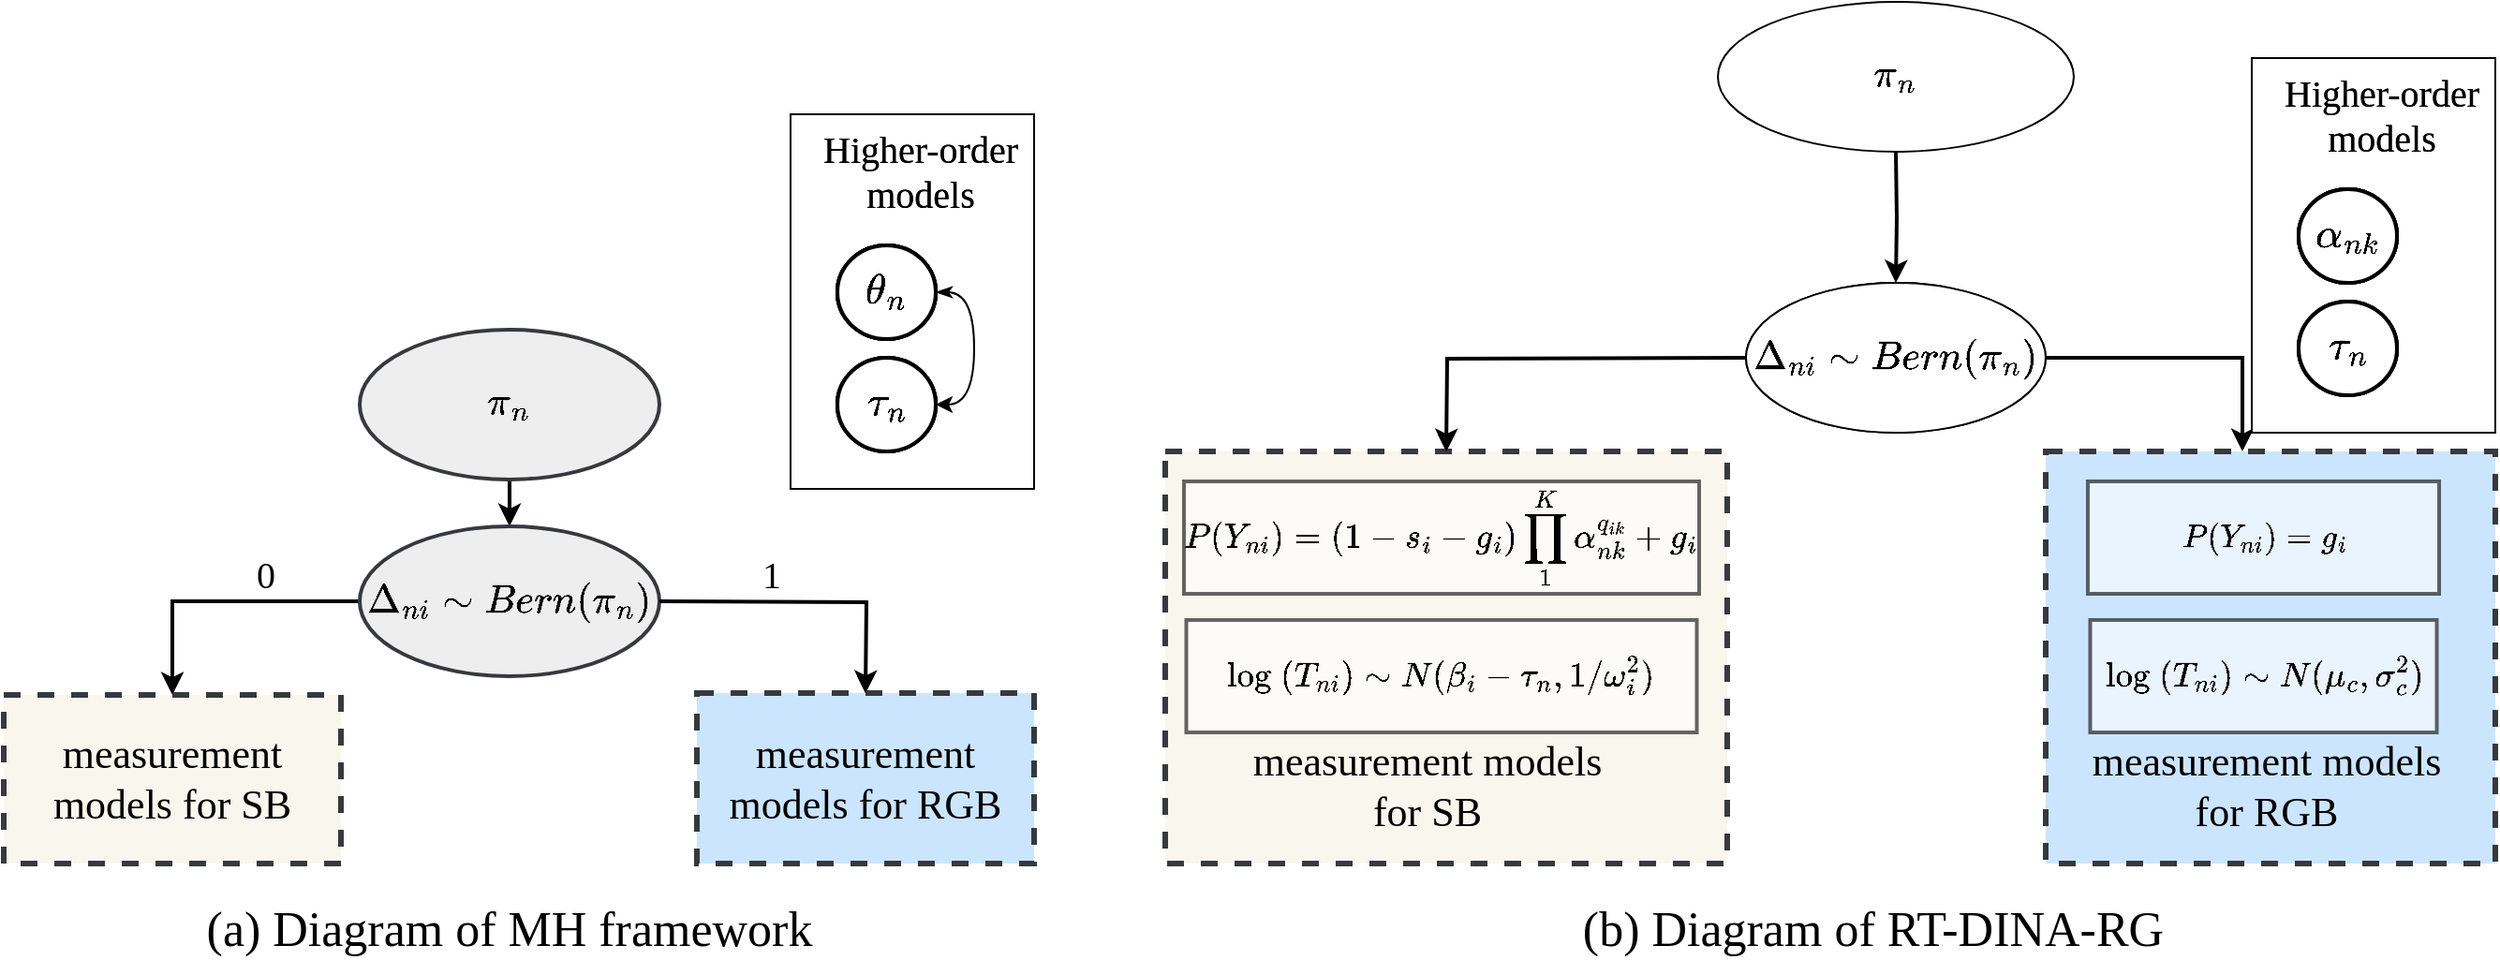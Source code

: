 <mxfile version="21.6.6" type="github" pages="2">
  <diagram name="框架" id="OGnDkvJL42xPrGmm1Utj">
    <mxGraphModel dx="2603" dy="1591" grid="1" gridSize="10" guides="1" tooltips="1" connect="1" arrows="1" fold="1" page="1" pageScale="1" pageWidth="1169" pageHeight="827" math="1" shadow="0">
      <root>
        <mxCell id="0" />
        <mxCell id="1" parent="0" />
        <mxCell id="4bTtFAIyzNLOjN1qWeBd-1" value="" style="rounded=0;whiteSpace=wrap;html=1;" parent="1" vertex="1">
          <mxGeometry x="310" y="40" width="130" height="200" as="geometry" />
        </mxCell>
        <mxCell id="4bTtFAIyzNLOjN1qWeBd-2" value="" style="edgeStyle=orthogonalEdgeStyle;rounded=0;orthogonalLoop=1;jettySize=auto;html=1;strokeWidth=2;" parent="1" source="4bTtFAIyzNLOjN1qWeBd-3" target="4bTtFAIyzNLOjN1qWeBd-6" edge="1">
          <mxGeometry relative="1" as="geometry" />
        </mxCell>
        <mxCell id="4bTtFAIyzNLOjN1qWeBd-3" value="$$\pi_n$$" style="ellipse;whiteSpace=wrap;html=1;fillColor=#eeeeee;strokeColor=#36393d;fontSize=18;strokeWidth=2;" parent="1" vertex="1">
          <mxGeometry x="80" y="155" width="160" height="80" as="geometry" />
        </mxCell>
        <mxCell id="4bTtFAIyzNLOjN1qWeBd-4" style="edgeStyle=orthogonalEdgeStyle;rounded=0;orthogonalLoop=1;jettySize=auto;html=1;strokeWidth=2;" parent="1" source="4bTtFAIyzNLOjN1qWeBd-6" target="4bTtFAIyzNLOjN1qWeBd-7" edge="1">
          <mxGeometry relative="1" as="geometry">
            <mxPoint x="-40" y="420" as="targetPoint" />
          </mxGeometry>
        </mxCell>
        <mxCell id="4bTtFAIyzNLOjN1qWeBd-5" style="edgeStyle=orthogonalEdgeStyle;rounded=0;orthogonalLoop=1;jettySize=auto;html=1;" parent="1" source="4bTtFAIyzNLOjN1qWeBd-6" target="4bTtFAIyzNLOjN1qWeBd-8" edge="1">
          <mxGeometry relative="1" as="geometry" />
        </mxCell>
        <mxCell id="4bTtFAIyzNLOjN1qWeBd-6" value="$$ \Delta_{ni} \sim&amp;nbsp; Bern(\pi_{n})$$" style="ellipse;whiteSpace=wrap;html=1;fillColor=#eeeeee;strokeColor=#36393d;fontSize=18;strokeWidth=2;" parent="1" vertex="1">
          <mxGeometry x="80" y="260" width="160" height="80" as="geometry" />
        </mxCell>
        <mxCell id="4bTtFAIyzNLOjN1qWeBd-7" value="&lt;font style=&quot;font-size: 22px;&quot;&gt;measurement models for SB&lt;/font&gt;" style="rounded=0;whiteSpace=wrap;html=1;dashed=1;strokeWidth=3;fillColor=#f9f7ed;strokeColor=#36393d;fontSize=12;fontFamily=Times New Roman;" parent="1" vertex="1">
          <mxGeometry x="-110" y="350" width="180" height="90" as="geometry" />
        </mxCell>
        <mxCell id="4bTtFAIyzNLOjN1qWeBd-8" value="&lt;font style=&quot;font-size: 22px;&quot; face=&quot;Times New Roman&quot;&gt;measurement models for RGB&lt;/font&gt;" style="rounded=0;whiteSpace=wrap;html=1;dashed=1;strokeWidth=3;fillColor=#cce5ff;strokeColor=#36393d;align=center;" parent="1" vertex="1">
          <mxGeometry x="260" y="349" width="180" height="91" as="geometry" />
        </mxCell>
        <mxCell id="4bTtFAIyzNLOjN1qWeBd-9" value="0" style="text;html=1;strokeColor=none;fillColor=none;align=center;verticalAlign=middle;whiteSpace=wrap;rounded=0;fontSize=20;fontFamily=Times New Roman;" parent="1" vertex="1">
          <mxGeometry y="270" width="60" height="30" as="geometry" />
        </mxCell>
        <mxCell id="4bTtFAIyzNLOjN1qWeBd-10" value="1" style="text;html=1;strokeColor=none;fillColor=none;align=center;verticalAlign=middle;whiteSpace=wrap;rounded=0;fontSize=20;fontFamily=Times New Roman;" parent="1" vertex="1">
          <mxGeometry x="270" y="270" width="60" height="30" as="geometry" />
        </mxCell>
        <mxCell id="4bTtFAIyzNLOjN1qWeBd-12" value="$$\tau_n$$" style="ellipse;whiteSpace=wrap;html=1;fontSize=15;strokeWidth=2;" parent="1" vertex="1">
          <mxGeometry x="335" y="170" width="52.5" height="50" as="geometry" />
        </mxCell>
        <mxCell id="4bTtFAIyzNLOjN1qWeBd-13" style="edgeStyle=orthogonalEdgeStyle;rounded=0;orthogonalLoop=1;jettySize=auto;html=1;entryX=1;entryY=0.5;entryDx=0;entryDy=0;curved=1;startArrow=classicThin;startFill=1;strokeWidth=1;" parent="1" source="4bTtFAIyzNLOjN1qWeBd-15" target="4bTtFAIyzNLOjN1qWeBd-12" edge="1">
          <mxGeometry relative="1" as="geometry">
            <Array as="points">
              <mxPoint x="408" y="135" />
              <mxPoint x="408" y="195" />
            </Array>
          </mxGeometry>
        </mxCell>
        <mxCell id="4bTtFAIyzNLOjN1qWeBd-15" value="$$\theta_n$$" style="ellipse;whiteSpace=wrap;html=1;fontSize=15;strokeWidth=2;" parent="1" vertex="1">
          <mxGeometry x="335" y="110" width="52.5" height="50" as="geometry" />
        </mxCell>
        <mxCell id="4bTtFAIyzNLOjN1qWeBd-16" style="edgeStyle=orthogonalEdgeStyle;rounded=0;orthogonalLoop=1;jettySize=auto;html=1;strokeWidth=2;" parent="1" edge="1">
          <mxGeometry relative="1" as="geometry">
            <mxPoint x="240" y="300" as="sourcePoint" />
            <mxPoint x="350" y="349" as="targetPoint" />
          </mxGeometry>
        </mxCell>
        <mxCell id="4bTtFAIyzNLOjN1qWeBd-17" value="Higher-order models" style="text;html=1;strokeColor=none;fillColor=none;align=center;verticalAlign=middle;whiteSpace=wrap;rounded=0;fontFamily=Times New Roman;fontSize=20;" parent="1" vertex="1">
          <mxGeometry x="322.5" y="50" width="112.5" height="40" as="geometry" />
        </mxCell>
        <mxCell id="4bTtFAIyzNLOjN1qWeBd-19" value="(a) Diagram of MH framework" style="text;html=1;strokeColor=none;fillColor=none;align=center;verticalAlign=middle;whiteSpace=wrap;rounded=0;fontSize=26;fontFamily=Times New Roman;" parent="1" vertex="1">
          <mxGeometry x="-55" y="460" width="430" height="30" as="geometry" />
        </mxCell>
        <mxCell id="4bTtFAIyzNLOjN1qWeBd-40" value="Higher-order models" style="text;html=1;strokeColor=none;fillColor=none;align=center;verticalAlign=middle;whiteSpace=wrap;rounded=0;fontFamily=Times New Roman;fontSize=20;" parent="1" vertex="1">
          <mxGeometry x="322.5" y="50" width="112.5" height="40" as="geometry" />
        </mxCell>
        <mxCell id="4bTtFAIyzNLOjN1qWeBd-41" value="$$\theta_n$$" style="ellipse;whiteSpace=wrap;html=1;fontSize=15;strokeWidth=2;" parent="1" vertex="1">
          <mxGeometry x="335" y="110" width="52.5" height="50" as="geometry" />
        </mxCell>
        <mxCell id="wr6JhgBUx0dCMDGglfl2-3" value="$$\theta_n$$" style="ellipse;whiteSpace=wrap;html=1;fontSize=15;strokeWidth=2;" parent="1" vertex="1">
          <mxGeometry x="335" y="110" width="52.5" height="50" as="geometry" />
        </mxCell>
        <mxCell id="wr6JhgBUx0dCMDGglfl2-4" value="$$\tau_n$$" style="ellipse;whiteSpace=wrap;html=1;fontSize=15;strokeWidth=2;" parent="1" vertex="1">
          <mxGeometry x="335" y="170" width="52.5" height="50" as="geometry" />
        </mxCell>
        <mxCell id="wr6JhgBUx0dCMDGglfl2-5" value="$$\theta_n$$" style="ellipse;whiteSpace=wrap;html=1;fontSize=15;strokeWidth=2;" parent="1" vertex="1">
          <mxGeometry x="335" y="110" width="52.5" height="50" as="geometry" />
        </mxCell>
        <mxCell id="wr6JhgBUx0dCMDGglfl2-6" value="$$\tau_n$$" style="ellipse;whiteSpace=wrap;html=1;fontSize=15;strokeWidth=2;" parent="1" vertex="1">
          <mxGeometry x="335" y="170" width="52.5" height="50" as="geometry" />
        </mxCell>
        <mxCell id="wr6JhgBUx0dCMDGglfl2-7" value="$$\theta_n$$" style="ellipse;whiteSpace=wrap;html=1;fontSize=19;strokeWidth=2;" parent="1" vertex="1">
          <mxGeometry x="335" y="110" width="52.5" height="50" as="geometry" />
        </mxCell>
        <mxCell id="wr6JhgBUx0dCMDGglfl2-8" value="$$\tau_n$$" style="ellipse;whiteSpace=wrap;html=1;fontSize=19;strokeWidth=2;" parent="1" vertex="1">
          <mxGeometry x="335" y="170" width="52.5" height="50" as="geometry" />
        </mxCell>
        <mxCell id="WP_JJCIQm6tYKDnGJjak-1" value="" style="edgeStyle=orthogonalEdgeStyle;rounded=0;orthogonalLoop=1;jettySize=auto;html=1;strokeWidth=2;" edge="1" parent="1" target="WP_JJCIQm6tYKDnGJjak-4">
          <mxGeometry relative="1" as="geometry">
            <mxPoint x="900" y="60" as="sourcePoint" />
          </mxGeometry>
        </mxCell>
        <mxCell id="WP_JJCIQm6tYKDnGJjak-2" style="edgeStyle=orthogonalEdgeStyle;rounded=0;orthogonalLoop=1;jettySize=auto;html=1;" edge="1" parent="1" source="WP_JJCIQm6tYKDnGJjak-4" target="WP_JJCIQm6tYKDnGJjak-5">
          <mxGeometry relative="1" as="geometry">
            <mxPoint x="700" y="290" as="targetPoint" />
          </mxGeometry>
        </mxCell>
        <mxCell id="WP_JJCIQm6tYKDnGJjak-3" style="edgeStyle=orthogonalEdgeStyle;rounded=0;orthogonalLoop=1;jettySize=auto;html=1;strokeWidth=2;" edge="1" parent="1" source="WP_JJCIQm6tYKDnGJjak-4" target="WP_JJCIQm6tYKDnGJjak-9">
          <mxGeometry relative="1" as="geometry">
            <Array as="points">
              <mxPoint x="1085" y="170" />
            </Array>
          </mxGeometry>
        </mxCell>
        <mxCell id="WP_JJCIQm6tYKDnGJjak-4" value="$$ \Delta_{ni} \sim&amp;nbsp; Bern(\pi_{ni})$$" style="ellipse;whiteSpace=wrap;html=1;fontSize=15;" vertex="1" parent="1">
          <mxGeometry x="820" y="130" width="160" height="80" as="geometry" />
        </mxCell>
        <mxCell id="WP_JJCIQm6tYKDnGJjak-5" value="" style="rounded=0;whiteSpace=wrap;html=1;dashed=1;strokeWidth=3;fillColor=#f9f7ed;strokeColor=#36393d;" vertex="1" parent="1">
          <mxGeometry x="510" y="220" width="300" height="220" as="geometry" />
        </mxCell>
        <mxCell id="WP_JJCIQm6tYKDnGJjak-6" value="&lt;div style=&quot;border-color: var(--border-color); font-size: 18px;&quot;&gt;$$P(Y_{ni} ) = (1-s_i-g_i) \prod_1^K \alpha_{nk}^{q_{ik}} +g_i$$&lt;/div&gt;" style="rounded=0;whiteSpace=wrap;html=1;fontFamily=Times New Roman;fontSize=18;strokeWidth=2;opacity=60;" vertex="1" parent="1">
          <mxGeometry x="520" y="236" width="275" height="60" as="geometry" />
        </mxCell>
        <mxCell id="WP_JJCIQm6tYKDnGJjak-7" value="$$\text{log&lt;br&gt;}(T_{ni}) \sim N(\beta_i - \tau_n, 1/\omega_i^2)$$" style="rounded=0;whiteSpace=wrap;html=1;fontFamily=Times New Roman;fontSize=18;strokeWidth=2;opacity=60;" vertex="1" parent="1">
          <mxGeometry x="521.25" y="310" width="272.5" height="60" as="geometry" />
        </mxCell>
        <mxCell id="WP_JJCIQm6tYKDnGJjak-8" value="measurement models for SB" style="text;html=1;align=center;verticalAlign=middle;whiteSpace=wrap;rounded=0;fontSize=22;fontFamily=Times New Roman;" vertex="1" parent="1">
          <mxGeometry x="550" y="384" width="200" height="30" as="geometry" />
        </mxCell>
        <mxCell id="WP_JJCIQm6tYKDnGJjak-9" value="" style="rounded=0;whiteSpace=wrap;html=1;dashed=1;strokeWidth=3;fillColor=#cce5ff;strokeColor=#36393d;" vertex="1" parent="1">
          <mxGeometry x="980" y="220" width="240" height="220" as="geometry" />
        </mxCell>
        <mxCell id="WP_JJCIQm6tYKDnGJjak-10" value="$$P(Y_{ni} ) =g_i$$" style="rounded=0;whiteSpace=wrap;html=1;fontFamily=Times New Roman;fontSize=17;strokeWidth=2;opacity=60;" vertex="1" parent="1">
          <mxGeometry x="1002.5" y="236" width="187.5" height="60" as="geometry" />
        </mxCell>
        <mxCell id="WP_JJCIQm6tYKDnGJjak-12" style="edgeStyle=orthogonalEdgeStyle;rounded=0;orthogonalLoop=1;jettySize=auto;html=1;strokeWidth=2;" edge="1" parent="1">
          <mxGeometry relative="1" as="geometry">
            <mxPoint x="660" y="220" as="targetPoint" />
            <mxPoint x="820" y="170" as="sourcePoint" />
          </mxGeometry>
        </mxCell>
        <mxCell id="WP_JJCIQm6tYKDnGJjak-17" value="$$\pi_n$$" style="ellipse;whiteSpace=wrap;html=1;fontSize=18;" vertex="1" parent="1">
          <mxGeometry x="805" y="-20" width="190" height="80" as="geometry" />
        </mxCell>
        <mxCell id="WP_JJCIQm6tYKDnGJjak-18" value="$$ \Delta_{ni} \sim&amp;nbsp; Bern(\pi_{n})$$" style="ellipse;whiteSpace=wrap;html=1;fontSize=18;" vertex="1" parent="1">
          <mxGeometry x="820" y="130" width="160" height="80" as="geometry" />
        </mxCell>
        <mxCell id="WP_JJCIQm6tYKDnGJjak-20" value="measurement models &lt;br style=&quot;font-size: 22px;&quot;&gt;for RGB" style="text;html=1;align=center;verticalAlign=middle;whiteSpace=wrap;rounded=0;fontSize=22;fontFamily=Times New Roman;" vertex="1" parent="1">
          <mxGeometry x="997.5" y="384" width="200" height="30" as="geometry" />
        </mxCell>
        <mxCell id="WP_JJCIQm6tYKDnGJjak-21" value="$$\text{log&lt;br&gt;&lt;br&gt;&lt;br&gt;}(T_{ni}) \sim N(\mu_c, \sigma_c^2)$$" style="rounded=0;whiteSpace=wrap;html=1;fontFamily=Times New Roman;fontSize=18;strokeWidth=2;opacity=60;" vertex="1" parent="1">
          <mxGeometry x="1003.75" y="310" width="185" height="60" as="geometry" />
        </mxCell>
        <mxCell id="WP_JJCIQm6tYKDnGJjak-23" value="" style="rounded=0;whiteSpace=wrap;html=1;" vertex="1" parent="1">
          <mxGeometry x="1090" y="10" width="130" height="200" as="geometry" />
        </mxCell>
        <mxCell id="WP_JJCIQm6tYKDnGJjak-24" value="$$\tau_n$$" style="ellipse;whiteSpace=wrap;html=1;fontSize=15;strokeWidth=2;" vertex="1" parent="1">
          <mxGeometry x="1115" y="140" width="52.5" height="50" as="geometry" />
        </mxCell>
        <mxCell id="WP_JJCIQm6tYKDnGJjak-26" value="$$\theta_n$$" style="ellipse;whiteSpace=wrap;html=1;fontSize=15;strokeWidth=2;" vertex="1" parent="1">
          <mxGeometry x="1115" y="80" width="52.5" height="50" as="geometry" />
        </mxCell>
        <mxCell id="WP_JJCIQm6tYKDnGJjak-27" value="Higher-order models" style="text;html=1;strokeColor=none;fillColor=none;align=center;verticalAlign=middle;whiteSpace=wrap;rounded=0;fontFamily=Times New Roman;fontSize=20;" vertex="1" parent="1">
          <mxGeometry x="1102.5" y="20" width="112.5" height="40" as="geometry" />
        </mxCell>
        <mxCell id="WP_JJCIQm6tYKDnGJjak-28" value="Higher-order models" style="text;html=1;strokeColor=none;fillColor=none;align=center;verticalAlign=middle;whiteSpace=wrap;rounded=0;fontFamily=Times New Roman;fontSize=20;" vertex="1" parent="1">
          <mxGeometry x="1102.5" y="20" width="112.5" height="40" as="geometry" />
        </mxCell>
        <mxCell id="WP_JJCIQm6tYKDnGJjak-29" value="$$\theta_n$$" style="ellipse;whiteSpace=wrap;html=1;fontSize=15;strokeWidth=2;" vertex="1" parent="1">
          <mxGeometry x="1115" y="80" width="52.5" height="50" as="geometry" />
        </mxCell>
        <mxCell id="WP_JJCIQm6tYKDnGJjak-30" value="$$\theta_n$$" style="ellipse;whiteSpace=wrap;html=1;fontSize=15;strokeWidth=2;" vertex="1" parent="1">
          <mxGeometry x="1115" y="80" width="52.5" height="50" as="geometry" />
        </mxCell>
        <mxCell id="WP_JJCIQm6tYKDnGJjak-31" value="$$\tau_n$$" style="ellipse;whiteSpace=wrap;html=1;fontSize=15;strokeWidth=2;" vertex="1" parent="1">
          <mxGeometry x="1115" y="140" width="52.5" height="50" as="geometry" />
        </mxCell>
        <mxCell id="WP_JJCIQm6tYKDnGJjak-32" value="$$\theta_n$$" style="ellipse;whiteSpace=wrap;html=1;fontSize=15;strokeWidth=2;" vertex="1" parent="1">
          <mxGeometry x="1115" y="80" width="52.5" height="50" as="geometry" />
        </mxCell>
        <mxCell id="WP_JJCIQm6tYKDnGJjak-33" value="$$\tau_n$$" style="ellipse;whiteSpace=wrap;html=1;fontSize=15;strokeWidth=2;" vertex="1" parent="1">
          <mxGeometry x="1115" y="140" width="52.5" height="50" as="geometry" />
        </mxCell>
        <mxCell id="WP_JJCIQm6tYKDnGJjak-34" value="$$\alpha_{nk}$$" style="ellipse;whiteSpace=wrap;html=1;fontSize=19;strokeWidth=2;" vertex="1" parent="1">
          <mxGeometry x="1115" y="80" width="52.5" height="50" as="geometry" />
        </mxCell>
        <mxCell id="WP_JJCIQm6tYKDnGJjak-35" value="$$\tau_n$$" style="ellipse;whiteSpace=wrap;html=1;fontSize=19;strokeWidth=2;" vertex="1" parent="1">
          <mxGeometry x="1115" y="140" width="52.5" height="50" as="geometry" />
        </mxCell>
        <mxCell id="WP_JJCIQm6tYKDnGJjak-36" value="(b) Diagram of RT-DINA-RG" style="text;html=1;strokeColor=none;fillColor=none;align=center;verticalAlign=middle;whiteSpace=wrap;rounded=0;fontSize=26;fontFamily=Times New Roman;" vertex="1" parent="1">
          <mxGeometry x="672.5" y="460" width="430" height="30" as="geometry" />
        </mxCell>
      </root>
    </mxGraphModel>
  </diagram>
  <diagram id="lS-dwkagasM95WuxD9at" name="DINA+E">
    <mxGraphModel dx="2603" dy="764" grid="1" gridSize="10" guides="1" tooltips="1" connect="1" arrows="1" fold="1" page="1" pageScale="1" pageWidth="1169" pageHeight="827" math="1" shadow="0">
      <root>
        <mxCell id="0" />
        <mxCell id="1" parent="0" />
        <mxCell id="rM3TlN1IYJunp9uwzw3K-1" value="" style="edgeStyle=orthogonalEdgeStyle;rounded=0;orthogonalLoop=1;jettySize=auto;html=1;strokeWidth=2;" parent="1" target="rM3TlN1IYJunp9uwzw3K-5" edge="1">
          <mxGeometry relative="1" as="geometry">
            <mxPoint x="500" y="342" as="sourcePoint" />
          </mxGeometry>
        </mxCell>
        <mxCell id="rM3TlN1IYJunp9uwzw3K-3" style="edgeStyle=orthogonalEdgeStyle;rounded=0;orthogonalLoop=1;jettySize=auto;html=1;" parent="1" source="rM3TlN1IYJunp9uwzw3K-5" target="rM3TlN1IYJunp9uwzw3K-6" edge="1">
          <mxGeometry relative="1" as="geometry">
            <mxPoint x="300" y="572" as="targetPoint" />
          </mxGeometry>
        </mxCell>
        <mxCell id="rM3TlN1IYJunp9uwzw3K-4" style="edgeStyle=orthogonalEdgeStyle;rounded=0;orthogonalLoop=1;jettySize=auto;html=1;strokeWidth=2;" parent="1" source="rM3TlN1IYJunp9uwzw3K-5" target="rM3TlN1IYJunp9uwzw3K-10" edge="1">
          <mxGeometry relative="1" as="geometry">
            <Array as="points">
              <mxPoint x="685" y="452" />
            </Array>
          </mxGeometry>
        </mxCell>
        <mxCell id="rM3TlN1IYJunp9uwzw3K-5" value="$$ \Delta_{ni} \sim&amp;nbsp; Bern(\pi_{ni})$$" style="ellipse;whiteSpace=wrap;html=1;fontSize=15;" parent="1" vertex="1">
          <mxGeometry x="420" y="412" width="160" height="80" as="geometry" />
        </mxCell>
        <mxCell id="rM3TlN1IYJunp9uwzw3K-6" value="" style="rounded=0;whiteSpace=wrap;html=1;dashed=1;strokeWidth=3;fillColor=#f9f7ed;strokeColor=#36393d;" parent="1" vertex="1">
          <mxGeometry x="110" y="502" width="300" height="230" as="geometry" />
        </mxCell>
        <mxCell id="rM3TlN1IYJunp9uwzw3K-7" value="&lt;div style=&quot;border-color: var(--border-color); font-size: 18px;&quot;&gt;$$P(Y_{ni} ) = (1-s_i-g_i) \prod_1^K \alpha_{nk}^{q_{ik}} +g_i$$&lt;/div&gt;" style="rounded=0;whiteSpace=wrap;html=1;fontFamily=Times New Roman;fontSize=18;strokeWidth=2;opacity=60;" parent="1" vertex="1">
          <mxGeometry x="120" y="518" width="275" height="60" as="geometry" />
        </mxCell>
        <mxCell id="rM3TlN1IYJunp9uwzw3K-8" value="$$\text{log&lt;br style=&quot;border-color: var(--border-color);&quot;&gt;}(T_{ni}) \sim N(\beta_i - \tau_n, 1/\omega_i^2)$$" style="rounded=0;whiteSpace=wrap;html=1;fontFamily=Times New Roman;fontSize=18;strokeWidth=2;opacity=60;" parent="1" vertex="1">
          <mxGeometry x="121.25" y="592" width="272.5" height="60" as="geometry" />
        </mxCell>
        <mxCell id="rM3TlN1IYJunp9uwzw3K-9" value="measurement models for SB" style="text;html=1;align=center;verticalAlign=middle;whiteSpace=wrap;rounded=0;fontSize=22;fontFamily=Times New Roman;" parent="1" vertex="1">
          <mxGeometry x="157.5" y="670" width="200" height="30" as="geometry" />
        </mxCell>
        <mxCell id="rM3TlN1IYJunp9uwzw3K-10" value="" style="rounded=0;whiteSpace=wrap;html=1;dashed=1;strokeWidth=3;fillColor=#cce5ff;strokeColor=#36393d;" parent="1" vertex="1">
          <mxGeometry x="580" y="502" width="240" height="230" as="geometry" />
        </mxCell>
        <mxCell id="rM3TlN1IYJunp9uwzw3K-11" value="$$P(Y_{ni} ) =d_i$$" style="rounded=0;whiteSpace=wrap;html=1;fontFamily=Times New Roman;fontSize=17;strokeWidth=2;opacity=60;" parent="1" vertex="1">
          <mxGeometry x="602.5" y="518" width="187.5" height="60" as="geometry" />
        </mxCell>
        <mxCell id="rM3TlN1IYJunp9uwzw3K-14" style="edgeStyle=orthogonalEdgeStyle;rounded=0;orthogonalLoop=1;jettySize=auto;html=1;strokeWidth=2;" parent="1" edge="1">
          <mxGeometry relative="1" as="geometry">
            <mxPoint x="260" y="502" as="targetPoint" />
            <mxPoint x="420" y="452" as="sourcePoint" />
          </mxGeometry>
        </mxCell>
        <mxCell id="rM3TlN1IYJunp9uwzw3K-15" value="" style="rounded=0;whiteSpace=wrap;html=1;" parent="1" vertex="1">
          <mxGeometry x="710" y="262" width="216.25" height="220" as="geometry" />
        </mxCell>
        <mxCell id="rM3TlN1IYJunp9uwzw3K-16" style="edgeStyle=orthogonalEdgeStyle;rounded=0;orthogonalLoop=1;jettySize=auto;html=1;entryX=1;entryY=0.5;entryDx=0;entryDy=0;curved=1;strokeWidth=1;startArrow=classic;startFill=1;" parent="1" source="rM3TlN1IYJunp9uwzw3K-17" target="rM3TlN1IYJunp9uwzw3K-23" edge="1">
          <mxGeometry relative="1" as="geometry">
            <Array as="points">
              <mxPoint x="889.25" y="387" />
              <mxPoint x="889.25" y="447" />
            </Array>
          </mxGeometry>
        </mxCell>
        <mxCell id="rM3TlN1IYJunp9uwzw3K-17" value="$$\tau_n$$" style="ellipse;whiteSpace=wrap;html=1;fontSize=15;strokeWidth=2;" parent="1" vertex="1">
          <mxGeometry x="816.25" y="362" width="52.5" height="50" as="geometry" />
        </mxCell>
        <mxCell id="rM3TlN1IYJunp9uwzw3K-18" style="edgeStyle=orthogonalEdgeStyle;rounded=0;orthogonalLoop=1;jettySize=auto;html=1;entryX=1;entryY=0.5;entryDx=0;entryDy=0;curved=1;startArrow=classicThin;startFill=1;strokeWidth=1;" parent="1" source="rM3TlN1IYJunp9uwzw3K-21" target="rM3TlN1IYJunp9uwzw3K-17" edge="1">
          <mxGeometry relative="1" as="geometry">
            <Array as="points">
              <mxPoint x="889.25" y="327" />
              <mxPoint x="889.25" y="387" />
            </Array>
          </mxGeometry>
        </mxCell>
        <mxCell id="rM3TlN1IYJunp9uwzw3K-19" style="edgeStyle=orthogonalEdgeStyle;rounded=0;orthogonalLoop=1;jettySize=auto;html=1;entryX=1;entryY=0.5;entryDx=0;entryDy=0;curved=1;startArrow=classic;startFill=1;strokeWidth=1;" parent="1" source="rM3TlN1IYJunp9uwzw3K-21" target="rM3TlN1IYJunp9uwzw3K-23" edge="1">
          <mxGeometry relative="1" as="geometry">
            <Array as="points">
              <mxPoint x="911.25" y="327" />
              <mxPoint x="911.25" y="447" />
            </Array>
          </mxGeometry>
        </mxCell>
        <mxCell id="rM3TlN1IYJunp9uwzw3K-20" value="" style="edgeStyle=orthogonalEdgeStyle;rounded=0;orthogonalLoop=1;jettySize=auto;html=1;entryX=1;entryY=0.5;entryDx=0;entryDy=0;" parent="1" source="rM3TlN1IYJunp9uwzw3K-21" target="rM3TlN1IYJunp9uwzw3K-24" edge="1">
          <mxGeometry relative="1" as="geometry">
            <mxPoint x="786.25" y="327" as="targetPoint" />
          </mxGeometry>
        </mxCell>
        <mxCell id="rM3TlN1IYJunp9uwzw3K-21" value="$$\theta_n$$" style="ellipse;whiteSpace=wrap;html=1;fontSize=15;strokeWidth=2;" parent="1" vertex="1">
          <mxGeometry x="816.25" y="302" width="52.5" height="50" as="geometry" />
        </mxCell>
        <mxCell id="rM3TlN1IYJunp9uwzw3K-22" value="Higher-order models" style="text;html=1;align=center;verticalAlign=middle;whiteSpace=wrap;rounded=0;fontFamily=Times New Roman;fontSize=20;" parent="1" vertex="1">
          <mxGeometry x="736.25" y="262" width="181.25" height="40" as="geometry" />
        </mxCell>
        <mxCell id="rM3TlN1IYJunp9uwzw3K-23" value="$$\upsilon_n$$" style="ellipse;whiteSpace=wrap;html=1;fontSize=15;strokeWidth=2;" parent="1" vertex="1">
          <mxGeometry x="816.25" y="422" width="52.5" height="50" as="geometry" />
        </mxCell>
        <mxCell id="rM3TlN1IYJunp9uwzw3K-24" value="$$\alpha_{nk}$$" style="ellipse;whiteSpace=wrap;html=1;fontSize=15;strokeWidth=2;" parent="1" vertex="1">
          <mxGeometry x="736.25" y="302" width="52.5" height="50" as="geometry" />
        </mxCell>
        <mxCell id="STB15cC-7emokYP_P-Dr-27" value="$$logit(\pi_{ni}) = \upsilon_n - \zeta_i$$" style="ellipse;whiteSpace=wrap;html=1;fontSize=18;" parent="1" vertex="1">
          <mxGeometry x="405" y="262" width="190" height="80" as="geometry" />
        </mxCell>
        <mxCell id="STB15cC-7emokYP_P-Dr-28" value="$$ \Delta_{ni} \sim&amp;nbsp; Bern(\pi_{ni})$$" style="ellipse;whiteSpace=wrap;html=1;fontSize=18;" parent="1" vertex="1">
          <mxGeometry x="420" y="412" width="160" height="80" as="geometry" />
        </mxCell>
        <mxCell id="STB15cC-7emokYP_P-Dr-37" value="measurement models &lt;br style=&quot;font-size: 22px;&quot;&gt;for RGB" style="text;html=1;align=center;verticalAlign=middle;whiteSpace=wrap;rounded=0;fontSize=22;fontFamily=Times New Roman;" parent="1" vertex="1">
          <mxGeometry x="597.5" y="668" width="200" height="30" as="geometry" />
        </mxCell>
        <mxCell id="STB15cC-7emokYP_P-Dr-40" value="$$\text{log&lt;br style=&quot;border-color: var(--border-color);&quot;&gt;&lt;br style=&quot;border-color: var(--border-color);&quot;&gt;&lt;br style=&quot;border-color: var(--border-color);&quot;&gt;}(T_{ni}) \sim N(\mu_c, \sigma_c^2)$$" style="rounded=0;whiteSpace=wrap;html=1;fontFamily=Times New Roman;fontSize=18;strokeWidth=2;opacity=60;" parent="1" vertex="1">
          <mxGeometry x="603.75" y="592" width="185" height="60" as="geometry" />
        </mxCell>
        <mxCell id="rLwMXcEuYqJB-eRIKyxM-2" value="(b) Diagram of DINA+E model" style="text;html=1;strokeColor=none;fillColor=none;align=center;verticalAlign=middle;whiteSpace=wrap;rounded=0;fontSize=26;fontFamily=Times New Roman;" parent="1" vertex="1">
          <mxGeometry x="295" y="762" width="430" height="30" as="geometry" />
        </mxCell>
        <mxCell id="FrArvJpslSiAzsVzANVW-1" value="" style="rounded=0;whiteSpace=wrap;html=1;" vertex="1" parent="1">
          <mxGeometry x="-165" y="318" width="155" height="260" as="geometry" />
        </mxCell>
        <mxCell id="FrArvJpslSiAzsVzANVW-2" value="" style="edgeStyle=orthogonalEdgeStyle;rounded=0;orthogonalLoop=1;jettySize=auto;html=1;strokeWidth=2;" edge="1" parent="1" source="FrArvJpslSiAzsVzANVW-3" target="FrArvJpslSiAzsVzANVW-6">
          <mxGeometry relative="1" as="geometry" />
        </mxCell>
        <mxCell id="FrArvJpslSiAzsVzANVW-3" value="$$logit(\pi_{ni}) = \upsilon_n - \zeta_i$$" style="ellipse;whiteSpace=wrap;html=1;fillColor=#eeeeee;strokeColor=#36393d;fontSize=18;strokeWidth=2;" vertex="1" parent="1">
          <mxGeometry x="-420" y="443" width="199" height="80" as="geometry" />
        </mxCell>
        <mxCell id="FrArvJpslSiAzsVzANVW-4" style="edgeStyle=orthogonalEdgeStyle;rounded=0;orthogonalLoop=1;jettySize=auto;html=1;strokeWidth=2;" edge="1" parent="1" source="FrArvJpslSiAzsVzANVW-6" target="FrArvJpslSiAzsVzANVW-7">
          <mxGeometry relative="1" as="geometry">
            <mxPoint x="-520" y="708" as="targetPoint" />
          </mxGeometry>
        </mxCell>
        <mxCell id="FrArvJpslSiAzsVzANVW-5" style="edgeStyle=orthogonalEdgeStyle;rounded=0;orthogonalLoop=1;jettySize=auto;html=1;" edge="1" parent="1" source="FrArvJpslSiAzsVzANVW-6" target="FrArvJpslSiAzsVzANVW-8">
          <mxGeometry relative="1" as="geometry" />
        </mxCell>
        <mxCell id="FrArvJpslSiAzsVzANVW-6" value="$$ \Delta_{ni} \sim&amp;nbsp; Bern(\pi_{ni})$$" style="ellipse;whiteSpace=wrap;html=1;fillColor=#eeeeee;strokeColor=#36393d;fontSize=18;strokeWidth=2;" vertex="1" parent="1">
          <mxGeometry x="-400" y="548" width="160" height="80" as="geometry" />
        </mxCell>
        <mxCell id="FrArvJpslSiAzsVzANVW-7" value="&lt;font style=&quot;font-size: 22px;&quot;&gt;measurement models for SB&lt;/font&gt;" style="rounded=0;whiteSpace=wrap;html=1;dashed=1;strokeWidth=3;fillColor=#f9f7ed;strokeColor=#36393d;fontSize=12;fontFamily=Times New Roman;" vertex="1" parent="1">
          <mxGeometry x="-590" y="638" width="180" height="90" as="geometry" />
        </mxCell>
        <mxCell id="FrArvJpslSiAzsVzANVW-8" value="&lt;font style=&quot;font-size: 22px;&quot; face=&quot;Times New Roman&quot;&gt;measurement models for RGB&lt;/font&gt;" style="rounded=0;whiteSpace=wrap;html=1;dashed=1;strokeWidth=3;fillColor=#cce5ff;strokeColor=#36393d;align=center;" vertex="1" parent="1">
          <mxGeometry x="-220" y="637" width="180" height="91" as="geometry" />
        </mxCell>
        <mxCell id="FrArvJpslSiAzsVzANVW-9" value="0" style="text;html=1;strokeColor=none;fillColor=none;align=center;verticalAlign=middle;whiteSpace=wrap;rounded=0;fontSize=20;fontFamily=Times New Roman;" vertex="1" parent="1">
          <mxGeometry x="-480" y="558" width="60" height="30" as="geometry" />
        </mxCell>
        <mxCell id="FrArvJpslSiAzsVzANVW-10" value="1" style="text;html=1;strokeColor=none;fillColor=none;align=center;verticalAlign=middle;whiteSpace=wrap;rounded=0;fontSize=20;fontFamily=Times New Roman;" vertex="1" parent="1">
          <mxGeometry x="-210" y="558" width="60" height="30" as="geometry" />
        </mxCell>
        <mxCell id="FrArvJpslSiAzsVzANVW-11" style="edgeStyle=orthogonalEdgeStyle;rounded=0;orthogonalLoop=1;jettySize=auto;html=1;entryX=1;entryY=0.5;entryDx=0;entryDy=0;curved=1;strokeWidth=1;startArrow=classic;startFill=1;" edge="1" parent="1" source="FrArvJpslSiAzsVzANVW-12" target="FrArvJpslSiAzsVzANVW-18">
          <mxGeometry relative="1" as="geometry">
            <Array as="points">
              <mxPoint x="-57" y="473" />
              <mxPoint x="-57" y="533" />
            </Array>
          </mxGeometry>
        </mxCell>
        <mxCell id="FrArvJpslSiAzsVzANVW-12" value="$$\tau_n$$" style="ellipse;whiteSpace=wrap;html=1;fontSize=19;strokeWidth=2;" vertex="1" parent="1">
          <mxGeometry x="-130" y="448" width="52.5" height="50" as="geometry" />
        </mxCell>
        <mxCell id="FrArvJpslSiAzsVzANVW-13" style="edgeStyle=orthogonalEdgeStyle;rounded=0;orthogonalLoop=1;jettySize=auto;html=1;entryX=1;entryY=0.5;entryDx=0;entryDy=0;curved=1;startArrow=classicThin;startFill=1;strokeWidth=1;" edge="1" parent="1" source="FrArvJpslSiAzsVzANVW-15" target="FrArvJpslSiAzsVzANVW-12">
          <mxGeometry relative="1" as="geometry">
            <Array as="points">
              <mxPoint x="-57" y="413" />
              <mxPoint x="-57" y="473" />
            </Array>
          </mxGeometry>
        </mxCell>
        <mxCell id="FrArvJpslSiAzsVzANVW-14" style="edgeStyle=orthogonalEdgeStyle;rounded=0;orthogonalLoop=1;jettySize=auto;html=1;entryX=1;entryY=0.5;entryDx=0;entryDy=0;curved=1;startArrow=classic;startFill=1;strokeWidth=1;" edge="1" parent="1" source="FrArvJpslSiAzsVzANVW-15" target="FrArvJpslSiAzsVzANVW-18">
          <mxGeometry relative="1" as="geometry">
            <Array as="points">
              <mxPoint x="-35" y="413" />
              <mxPoint x="-35" y="533" />
            </Array>
          </mxGeometry>
        </mxCell>
        <mxCell id="FrArvJpslSiAzsVzANVW-15" value="$$\theta_n$$" style="ellipse;whiteSpace=wrap;html=1;fontSize=19;strokeWidth=2;" vertex="1" parent="1">
          <mxGeometry x="-130" y="388" width="52.5" height="50" as="geometry" />
        </mxCell>
        <mxCell id="FrArvJpslSiAzsVzANVW-16" style="edgeStyle=orthogonalEdgeStyle;rounded=0;orthogonalLoop=1;jettySize=auto;html=1;strokeWidth=2;" edge="1" parent="1">
          <mxGeometry relative="1" as="geometry">
            <mxPoint x="-240" y="588" as="sourcePoint" />
            <mxPoint x="-130" y="637" as="targetPoint" />
          </mxGeometry>
        </mxCell>
        <mxCell id="FrArvJpslSiAzsVzANVW-17" value="Higher-order models" style="text;html=1;strokeColor=none;fillColor=none;align=center;verticalAlign=middle;whiteSpace=wrap;rounded=0;fontFamily=Times New Roman;fontSize=20;" vertex="1" parent="1">
          <mxGeometry x="-142.5" y="328" width="112.5" height="40" as="geometry" />
        </mxCell>
        <mxCell id="FrArvJpslSiAzsVzANVW-18" value="$$\upsilon_n$$" style="ellipse;whiteSpace=wrap;html=1;fontSize=19;strokeWidth=2;" vertex="1" parent="1">
          <mxGeometry x="-130" y="508" width="52.5" height="50" as="geometry" />
        </mxCell>
        <mxCell id="FrArvJpslSiAzsVzANVW-19" value="(a) Diagram of SA+E framework" style="text;html=1;strokeColor=none;fillColor=none;align=center;verticalAlign=middle;whiteSpace=wrap;rounded=0;fontSize=26;fontFamily=Times New Roman;" vertex="1" parent="1">
          <mxGeometry x="-530" y="748" width="430" height="30" as="geometry" />
        </mxCell>
      </root>
    </mxGraphModel>
  </diagram>
</mxfile>
